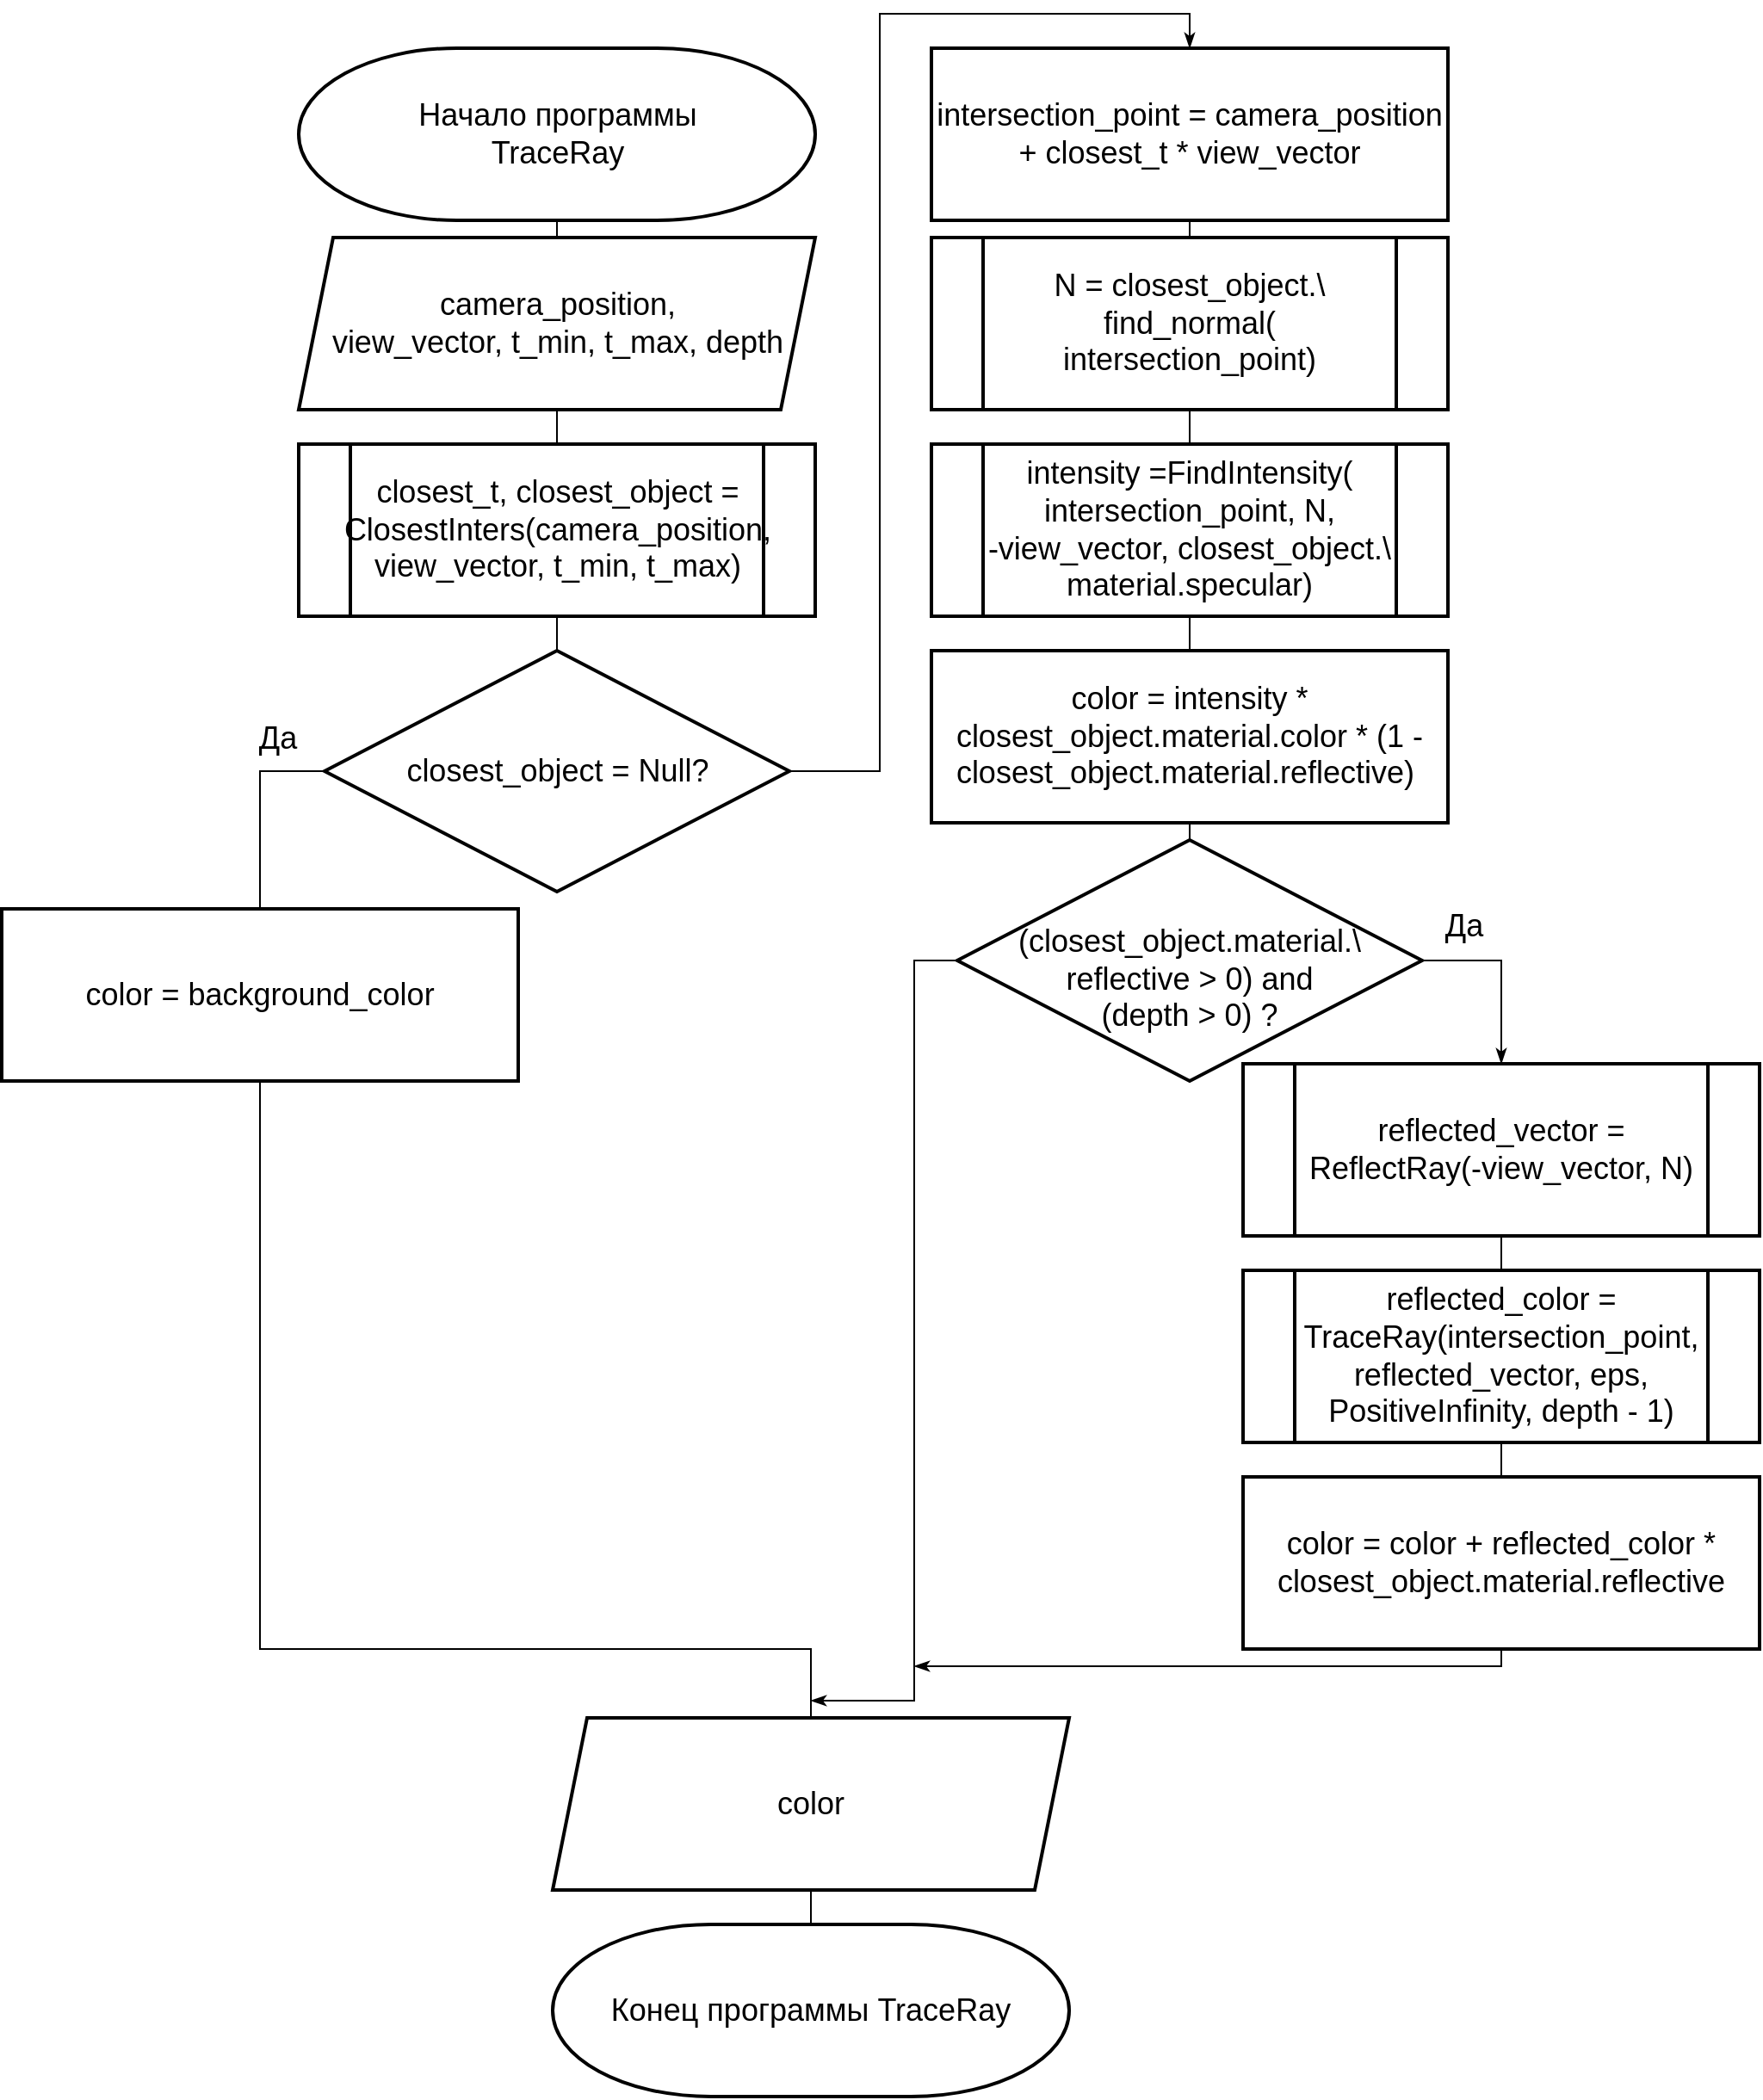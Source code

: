 <mxfile version="13.9.9" type="device"><diagram id="C5RBs43oDa-KdzZeNtuy" name="Page-1"><mxGraphModel dx="1904" dy="2457" grid="1" gridSize="10" guides="1" tooltips="1" connect="1" arrows="1" fold="1" page="1" pageScale="1" pageWidth="827" pageHeight="1169" math="0" shadow="0"><root><mxCell id="WIyWlLk6GJQsqaUBKTNV-0"/><mxCell id="WIyWlLk6GJQsqaUBKTNV-1" parent="WIyWlLk6GJQsqaUBKTNV-0"/><mxCell id="ucfqwLZZmXVUNOYWvg1L-9" style="edgeStyle=orthogonalEdgeStyle;rounded=0;orthogonalLoop=1;jettySize=auto;html=1;exitX=0.5;exitY=1;exitDx=0;exitDy=0;exitPerimeter=0;entryX=0.5;entryY=0;entryDx=0;entryDy=0;endArrow=none;endFill=0;fontSize=18;" parent="WIyWlLk6GJQsqaUBKTNV-1" source="f5P0BK9uHrS0VmzZ-cON-15" target="ucfqwLZZmXVUNOYWvg1L-5" edge="1"><mxGeometry relative="1" as="geometry"/></mxCell><mxCell id="f5P0BK9uHrS0VmzZ-cON-15" value="Начало программы &lt;br&gt;TraceRay" style="strokeWidth=2;html=1;shape=mxgraph.flowchart.terminator;whiteSpace=wrap;fontSize=18;" parent="WIyWlLk6GJQsqaUBKTNV-1" vertex="1"><mxGeometry x="542.5" y="-80" width="300" height="100" as="geometry"/></mxCell><mxCell id="yWYnvFkv7Z_ek7bTx72I-16" style="edgeStyle=orthogonalEdgeStyle;rounded=0;orthogonalLoop=1;jettySize=auto;html=1;exitX=1;exitY=0.5;exitDx=0;exitDy=0;entryX=0.5;entryY=0;entryDx=0;entryDy=0;endArrow=classicThin;endFill=1;startArrow=none;startFill=0;fontSize=18;" parent="WIyWlLk6GJQsqaUBKTNV-1" source="f5P0BK9uHrS0VmzZ-cON-20" target="f5P0BK9uHrS0VmzZ-cON-22" edge="1"><mxGeometry relative="1" as="geometry"><mxPoint x="770" y="614" as="sourcePoint"/><Array as="points"><mxPoint x="880" y="340"/><mxPoint x="880" y="-100"/><mxPoint x="1060" y="-100"/></Array></mxGeometry></mxCell><mxCell id="yWYnvFkv7Z_ek7bTx72I-17" value="Да" style="edgeLabel;html=1;align=center;verticalAlign=middle;resizable=0;points=[];fontSize=18;" parent="yWYnvFkv7Z_ek7bTx72I-16" vertex="1" connectable="0"><mxGeometry x="-0.564" y="1" relative="1" as="geometry"><mxPoint x="-349" y="79.5" as="offset"/></mxGeometry></mxCell><mxCell id="yWYnvFkv7Z_ek7bTx72I-18" style="edgeStyle=orthogonalEdgeStyle;rounded=0;orthogonalLoop=1;jettySize=auto;html=1;exitX=0;exitY=0.5;exitDx=0;exitDy=0;entryX=0.5;entryY=0;entryDx=0;entryDy=0;startArrow=none;startFill=0;endArrow=none;endFill=0;fontSize=18;" parent="WIyWlLk6GJQsqaUBKTNV-1" source="f5P0BK9uHrS0VmzZ-cON-20" target="f5P0BK9uHrS0VmzZ-cON-21" edge="1"><mxGeometry relative="1" as="geometry"><mxPoint x="620" y="614" as="sourcePoint"/></mxGeometry></mxCell><mxCell id="nNVDRNbDZwc2Kpnlkpdi-3" style="edgeStyle=orthogonalEdgeStyle;rounded=0;orthogonalLoop=1;jettySize=auto;html=1;exitX=0.5;exitY=0;exitDx=0;exitDy=0;entryX=0.5;entryY=1;entryDx=0;entryDy=0;endArrow=none;endFill=0;fontSize=18;" parent="WIyWlLk6GJQsqaUBKTNV-1" source="f5P0BK9uHrS0VmzZ-cON-20" target="nNVDRNbDZwc2Kpnlkpdi-0" edge="1"><mxGeometry relative="1" as="geometry"/></mxCell><mxCell id="f5P0BK9uHrS0VmzZ-cON-20" value="closest_object = Null?" style="rhombus;whiteSpace=wrap;html=1;strokeWidth=2;fontSize=18;" parent="WIyWlLk6GJQsqaUBKTNV-1" vertex="1"><mxGeometry x="557.5" y="270" width="270" height="140" as="geometry"/></mxCell><mxCell id="nNVDRNbDZwc2Kpnlkpdi-21" style="edgeStyle=orthogonalEdgeStyle;rounded=0;orthogonalLoop=1;jettySize=auto;html=1;exitX=0.5;exitY=1;exitDx=0;exitDy=0;endArrow=none;endFill=0;fontSize=18;entryX=0.5;entryY=0;entryDx=0;entryDy=0;" parent="WIyWlLk6GJQsqaUBKTNV-1" source="f5P0BK9uHrS0VmzZ-cON-21" target="ucfqwLZZmXVUNOYWvg1L-11" edge="1"><mxGeometry relative="1" as="geometry"><mxPoint x="525" y="720" as="sourcePoint"/><Array as="points"><mxPoint x="520" y="850"/><mxPoint x="840" y="850"/><mxPoint x="840" y="900"/><mxPoint x="850" y="900"/></Array><mxPoint x="900" y="900" as="targetPoint"/></mxGeometry></mxCell><mxCell id="f5P0BK9uHrS0VmzZ-cON-21" value="color = background_color" style="rounded=0;whiteSpace=wrap;html=1;strokeWidth=2;fontSize=18;" parent="WIyWlLk6GJQsqaUBKTNV-1" vertex="1"><mxGeometry x="370" y="420" width="300" height="100" as="geometry"/></mxCell><mxCell id="nNVDRNbDZwc2Kpnlkpdi-13" style="edgeStyle=orthogonalEdgeStyle;rounded=0;orthogonalLoop=1;jettySize=auto;html=1;entryX=0.5;entryY=0;entryDx=0;entryDy=0;endArrow=none;endFill=0;fontSize=18;" parent="WIyWlLk6GJQsqaUBKTNV-1" source="f5P0BK9uHrS0VmzZ-cON-22" target="nNVDRNbDZwc2Kpnlkpdi-6" edge="1"><mxGeometry relative="1" as="geometry"/></mxCell><mxCell id="f5P0BK9uHrS0VmzZ-cON-22" value="intersection_point = camera_position + closest_t * view_vector" style="rounded=0;whiteSpace=wrap;html=1;strokeWidth=2;fontSize=18;" parent="WIyWlLk6GJQsqaUBKTNV-1" vertex="1"><mxGeometry x="910" y="-80" width="300" height="100" as="geometry"/></mxCell><mxCell id="nNVDRNbDZwc2Kpnlkpdi-22" style="edgeStyle=orthogonalEdgeStyle;rounded=0;orthogonalLoop=1;jettySize=auto;html=1;exitX=0;exitY=0.5;exitDx=0;exitDy=0;endArrow=classicThin;endFill=1;fontSize=18;" parent="WIyWlLk6GJQsqaUBKTNV-1" edge="1" source="f5P0BK9uHrS0VmzZ-cON-23"><mxGeometry relative="1" as="geometry"><mxPoint x="840" y="880" as="targetPoint"/><mxPoint x="1011.0" y="485" as="sourcePoint"/><Array as="points"><mxPoint x="900" y="450"/></Array></mxGeometry></mxCell><mxCell id="f5P0BK9uHrS0VmzZ-cON-23" value="&lt;br style=&quot;font-size: 18px&quot;&gt;(closest_object.material.\&lt;br&gt;reflective &amp;gt; 0) and&lt;br style=&quot;font-size: 18px&quot;&gt;(depth &amp;gt; 0) ?" style="rhombus;whiteSpace=wrap;html=1;strokeWidth=2;fontSize=18;" parent="WIyWlLk6GJQsqaUBKTNV-1" vertex="1"><mxGeometry x="925" y="380" width="270" height="140" as="geometry"/></mxCell><mxCell id="yWYnvFkv7Z_ek7bTx72I-33" style="edgeStyle=orthogonalEdgeStyle;rounded=0;orthogonalLoop=1;jettySize=auto;html=1;exitX=0.5;exitY=1;exitDx=0;exitDy=0;startArrow=none;startFill=0;endArrow=classicThin;endFill=1;fontSize=18;" parent="WIyWlLk6GJQsqaUBKTNV-1" edge="1" source="nNVDRNbDZwc2Kpnlkpdi-12"><mxGeometry relative="1" as="geometry"><mxPoint x="900" y="860" as="targetPoint"/><mxPoint x="1308.0" y="910" as="sourcePoint"/><Array as="points"><mxPoint x="1241" y="860"/></Array></mxGeometry></mxCell><mxCell id="f5P0BK9uHrS0VmzZ-cON-31" value="Конец программы TraceRay" style="strokeWidth=2;html=1;shape=mxgraph.flowchart.terminator;whiteSpace=wrap;fontSize=18;" parent="WIyWlLk6GJQsqaUBKTNV-1" vertex="1"><mxGeometry x="690" y="1010" width="300" height="100" as="geometry"/></mxCell><mxCell id="ucfqwLZZmXVUNOYWvg1L-5" value="camera_position, &lt;br&gt;view_vector, t_min, t_max,&amp;nbsp;depth" style="shape=parallelogram;perimeter=parallelogramPerimeter;whiteSpace=wrap;html=1;fixedSize=1;strokeWidth=2;fontSize=18;" parent="WIyWlLk6GJQsqaUBKTNV-1" vertex="1"><mxGeometry x="542.5" y="30" width="300" height="100" as="geometry"/></mxCell><mxCell id="nNVDRNbDZwc2Kpnlkpdi-23" style="edgeStyle=orthogonalEdgeStyle;rounded=0;orthogonalLoop=1;jettySize=auto;html=1;exitX=0.5;exitY=1;exitDx=0;exitDy=0;entryX=0.5;entryY=0;entryDx=0;entryDy=0;entryPerimeter=0;endArrow=none;endFill=0;fontSize=18;" parent="WIyWlLk6GJQsqaUBKTNV-1" source="ucfqwLZZmXVUNOYWvg1L-11" target="f5P0BK9uHrS0VmzZ-cON-31" edge="1"><mxGeometry relative="1" as="geometry"/></mxCell><mxCell id="ucfqwLZZmXVUNOYWvg1L-11" value="color" style="shape=parallelogram;perimeter=parallelogramPerimeter;whiteSpace=wrap;html=1;fixedSize=1;strokeWidth=2;fontSize=18;" parent="WIyWlLk6GJQsqaUBKTNV-1" vertex="1"><mxGeometry x="690" y="890" width="300" height="100" as="geometry"/></mxCell><mxCell id="nNVDRNbDZwc2Kpnlkpdi-2" style="edgeStyle=orthogonalEdgeStyle;rounded=0;orthogonalLoop=1;jettySize=auto;html=1;exitX=0.5;exitY=0;exitDx=0;exitDy=0;entryX=0.5;entryY=1;entryDx=0;entryDy=0;endArrow=none;endFill=0;fontSize=18;" parent="WIyWlLk6GJQsqaUBKTNV-1" source="nNVDRNbDZwc2Kpnlkpdi-0" target="ucfqwLZZmXVUNOYWvg1L-5" edge="1"><mxGeometry relative="1" as="geometry"/></mxCell><mxCell id="nNVDRNbDZwc2Kpnlkpdi-0" value="&lt;span style=&quot;font-size: 18px&quot;&gt;closest_t,&amp;nbsp;closest_object = ClosestInters(&lt;/span&gt;camera_position, view_vector, t_min, t_max)" style="shape=process;whiteSpace=wrap;html=1;backgroundOutline=1;strokeWidth=2;fontSize=18;" parent="WIyWlLk6GJQsqaUBKTNV-1" vertex="1"><mxGeometry x="542.5" y="150" width="300" height="100" as="geometry"/></mxCell><mxCell id="nNVDRNbDZwc2Kpnlkpdi-14" style="edgeStyle=orthogonalEdgeStyle;rounded=0;orthogonalLoop=1;jettySize=auto;html=1;endArrow=none;endFill=0;fontSize=18;" parent="WIyWlLk6GJQsqaUBKTNV-1" source="nNVDRNbDZwc2Kpnlkpdi-6" target="nNVDRNbDZwc2Kpnlkpdi-7" edge="1"><mxGeometry relative="1" as="geometry"/></mxCell><mxCell id="nNVDRNbDZwc2Kpnlkpdi-6" value="N = closest_object.\&lt;br&gt;find_normal(&lt;br style=&quot;font-size: 18px&quot;&gt;intersection_point)" style="shape=process;whiteSpace=wrap;html=1;backgroundOutline=1;strokeWidth=2;fontSize=18;" parent="WIyWlLk6GJQsqaUBKTNV-1" vertex="1"><mxGeometry x="910" y="30" width="300" height="100" as="geometry"/></mxCell><mxCell id="nNVDRNbDZwc2Kpnlkpdi-15" style="edgeStyle=orthogonalEdgeStyle;rounded=0;orthogonalLoop=1;jettySize=auto;html=1;endArrow=none;endFill=0;fontSize=18;" parent="WIyWlLk6GJQsqaUBKTNV-1" source="nNVDRNbDZwc2Kpnlkpdi-7" target="nNVDRNbDZwc2Kpnlkpdi-9" edge="1"><mxGeometry relative="1" as="geometry"/></mxCell><mxCell id="nNVDRNbDZwc2Kpnlkpdi-7" value="intensity =FindIntensity( intersection_point, N, &lt;br&gt;-view_vector, closest_object.\&lt;br&gt;material.specular)" style="shape=process;whiteSpace=wrap;html=1;backgroundOutline=1;strokeWidth=2;fontSize=18;" parent="WIyWlLk6GJQsqaUBKTNV-1" vertex="1"><mxGeometry x="910" y="150" width="300" height="100" as="geometry"/></mxCell><mxCell id="nNVDRNbDZwc2Kpnlkpdi-16" style="edgeStyle=orthogonalEdgeStyle;rounded=0;orthogonalLoop=1;jettySize=auto;html=1;exitX=0.5;exitY=1;exitDx=0;exitDy=0;entryX=0.5;entryY=0;entryDx=0;entryDy=0;endArrow=none;endFill=0;fontSize=18;" parent="WIyWlLk6GJQsqaUBKTNV-1" source="nNVDRNbDZwc2Kpnlkpdi-9" target="f5P0BK9uHrS0VmzZ-cON-23" edge="1"><mxGeometry relative="1" as="geometry"/></mxCell><mxCell id="nNVDRNbDZwc2Kpnlkpdi-9" value="color = intensity * closest_object.material.color * (1 - closest_object.material.reflective)&amp;nbsp;" style="rounded=0;whiteSpace=wrap;html=1;strokeWidth=2;fontSize=18;" parent="WIyWlLk6GJQsqaUBKTNV-1" vertex="1"><mxGeometry x="910" y="270" width="300" height="100" as="geometry"/></mxCell><mxCell id="nNVDRNbDZwc2Kpnlkpdi-19" style="edgeStyle=orthogonalEdgeStyle;rounded=0;orthogonalLoop=1;jettySize=auto;html=1;endArrow=none;endFill=0;fontSize=18;" parent="WIyWlLk6GJQsqaUBKTNV-1" source="nNVDRNbDZwc2Kpnlkpdi-10" target="nNVDRNbDZwc2Kpnlkpdi-11" edge="1"><mxGeometry relative="1" as="geometry"/></mxCell><mxCell id="nNVDRNbDZwc2Kpnlkpdi-10" value="reflected_vector = ReflectRay(-view_vector, N)" style="shape=process;whiteSpace=wrap;html=1;backgroundOutline=1;strokeWidth=2;fontSize=18;" parent="WIyWlLk6GJQsqaUBKTNV-1" vertex="1"><mxGeometry x="1091" y="510" width="300" height="100" as="geometry"/></mxCell><mxCell id="nNVDRNbDZwc2Kpnlkpdi-20" style="edgeStyle=orthogonalEdgeStyle;rounded=0;orthogonalLoop=1;jettySize=auto;html=1;entryX=0.5;entryY=0;entryDx=0;entryDy=0;endArrow=none;endFill=0;fontSize=18;" parent="WIyWlLk6GJQsqaUBKTNV-1" source="nNVDRNbDZwc2Kpnlkpdi-11" target="nNVDRNbDZwc2Kpnlkpdi-12" edge="1"><mxGeometry relative="1" as="geometry"/></mxCell><mxCell id="nNVDRNbDZwc2Kpnlkpdi-11" value="reflected_color = TraceRay(intersection_point, reflected_vector, eps, PositiveInfinity, depth - 1)" style="shape=process;whiteSpace=wrap;html=1;backgroundOutline=1;strokeWidth=2;fontSize=18;" parent="WIyWlLk6GJQsqaUBKTNV-1" vertex="1"><mxGeometry x="1091" y="630" width="300" height="100" as="geometry"/></mxCell><mxCell id="nNVDRNbDZwc2Kpnlkpdi-12" value="color = color + reflected_color * closest_object.material.reflective" style="rounded=0;whiteSpace=wrap;html=1;strokeWidth=2;fontSize=18;" parent="WIyWlLk6GJQsqaUBKTNV-1" vertex="1"><mxGeometry x="1091" y="750" width="300" height="100" as="geometry"/></mxCell><mxCell id="nNVDRNbDZwc2Kpnlkpdi-17" style="edgeStyle=orthogonalEdgeStyle;rounded=0;orthogonalLoop=1;jettySize=auto;html=1;exitX=1;exitY=0.5;exitDx=0;exitDy=0;entryX=0.5;entryY=0;entryDx=0;entryDy=0;endArrow=classicThin;endFill=1;startArrow=none;startFill=0;fontSize=18;" parent="WIyWlLk6GJQsqaUBKTNV-1" source="f5P0BK9uHrS0VmzZ-cON-23" target="nNVDRNbDZwc2Kpnlkpdi-10" edge="1"><mxGeometry relative="1" as="geometry"><mxPoint x="877.5" y="550" as="sourcePoint"/><mxPoint x="1175" y="-70" as="targetPoint"/></mxGeometry></mxCell><mxCell id="nNVDRNbDZwc2Kpnlkpdi-18" value="Да" style="edgeLabel;html=1;align=center;verticalAlign=middle;resizable=0;points=[];fontSize=18;" parent="nNVDRNbDZwc2Kpnlkpdi-17" vertex="1" connectable="0"><mxGeometry x="-0.564" y="1" relative="1" as="geometry"><mxPoint x="1" y="-19" as="offset"/></mxGeometry></mxCell></root></mxGraphModel></diagram></mxfile>